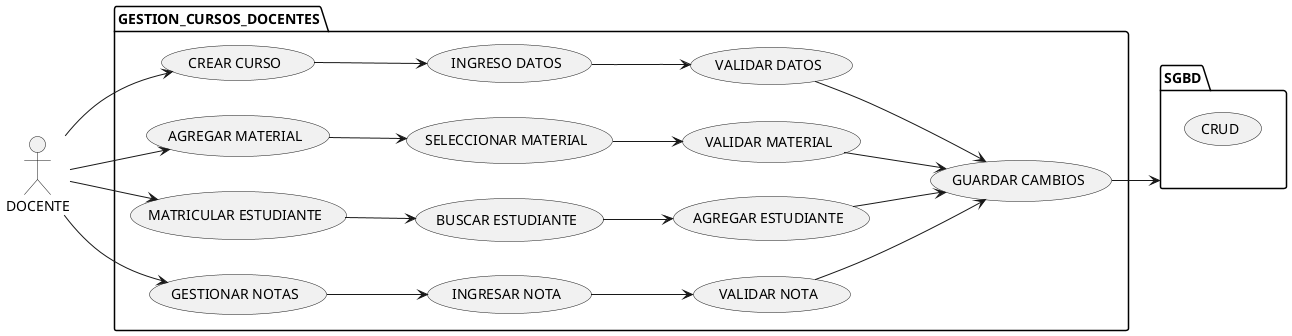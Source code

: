 @startuml
left to right direction
actor DOCENTE as D
package GESTION_CURSOS_DOCENTES {
  usecase "CREAR CURSO" as F1_1
  usecase "INGRESO DATOS" as F1_2
  usecase "VALIDAR DATOS" as F1_3
  usecase "AGREGAR MATERIAL" as F2_1
  usecase "SELECCIONAR MATERIAL" as F2_2
  usecase "VALIDAR MATERIAL" as F2_3
  usecase "MATRICULAR ESTUDIANTE" as F3_1
  usecase "BUSCAR ESTUDIANTE" as F3_2
  usecase "AGREGAR ESTUDIANTE" as F3_3
  usecase "GESTIONAR NOTAS" as F4_1
  usecase "INGRESAR NOTA" as F4_2
  usecase "VALIDAR NOTA" as F4_3
  usecase "GUARDAR CAMBIOS" as F_S
}
package SGBD {
  usecase "CRUD" as CRUD
}

D --> F1_1
F1_1 --> F1_2
F1_2 --> F1_3
F1_3 --> F_S
D --> F2_1
F2_1 --> F2_2
F2_2 --> F2_3
F2_3 --> F_S
D --> F3_1
F3_1 --> F3_2
F3_2 --> F3_3
F3_3 --> F_S
D --> F4_1
F4_1 --> F4_2
F4_2 --> F4_3
F4_3 --> F_S
F_S -->SGBD
@enduml
